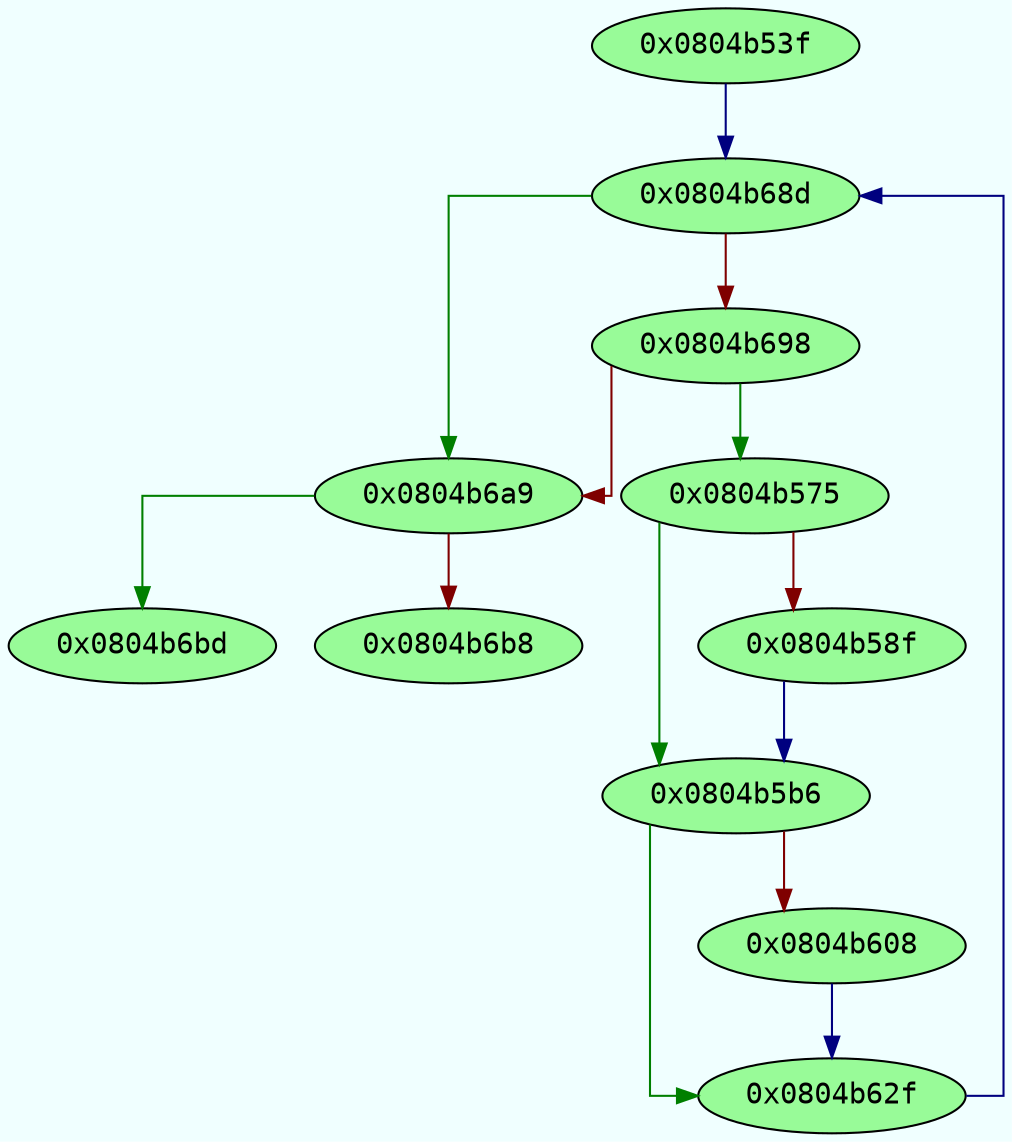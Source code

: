digraph code {
	graph [bgcolor=azure fontsize=8 fontname="Courier" splines="ortho"];
	node [fillcolor=gray style=filled];
	edge [arrowhead="normal"];
	"0x0804b53f" -> "0x0804b68d" [color="#00007f"];
	"0x0804b53f" [URL="sym.factor/0x0804b53f", fillcolor="palegreen",color="black", fontname="Courier",label="0x0804b53f"]
	"0x0804b575" -> "0x0804b5b6" [color="#007f00"];
	"0x0804b575" -> "0x0804b58f" [color="#7f0000"];
	"0x0804b575" [URL="sym.factor/0x0804b575", fillcolor="palegreen",color="black", fontname="Courier",label="0x0804b575"]
	"0x0804b58f" -> "0x0804b5b6" [color="#00007f"];
	"0x0804b58f" [URL="sym.factor/0x0804b58f", fillcolor="palegreen",color="black", fontname="Courier",label="0x0804b58f"]
	"0x0804b5b6" -> "0x0804b62f" [color="#007f00"];
	"0x0804b5b6" -> "0x0804b608" [color="#7f0000"];
	"0x0804b5b6" [URL="sym.factor/0x0804b5b6", fillcolor="palegreen",color="black", fontname="Courier",label="0x0804b5b6"]
	"0x0804b608" -> "0x0804b62f" [color="#00007f"];
	"0x0804b608" [URL="sym.factor/0x0804b608", fillcolor="palegreen",color="black", fontname="Courier",label="0x0804b608"]
	"0x0804b62f" -> "0x0804b68d" [color="#00007f"];
	"0x0804b62f" [URL="sym.factor/0x0804b62f", fillcolor="palegreen",color="black", fontname="Courier",label="0x0804b62f"]
	"0x0804b68d" -> "0x0804b6a9" [color="#007f00"];
	"0x0804b68d" -> "0x0804b698" [color="#7f0000"];
	"0x0804b68d" [URL="sym.factor/0x0804b68d", fillcolor="palegreen",color="black", fontname="Courier",label="0x0804b68d"]
	"0x0804b698" -> "0x0804b575" [color="#007f00"];
	"0x0804b698" -> "0x0804b6a9" [color="#7f0000"];
	"0x0804b698" [URL="sym.factor/0x0804b698", fillcolor="palegreen",color="black", fontname="Courier",label="0x0804b698"]
	"0x0804b6a9" -> "0x0804b6bd" [color="#007f00"];
	"0x0804b6a9" -> "0x0804b6b8" [color="#7f0000"];
	"0x0804b6a9" [URL="sym.factor/0x0804b6a9", fillcolor="palegreen",color="black", fontname="Courier",label="0x0804b6a9"]
	"0x0804b6b8" [URL="sym.factor/0x0804b6b8", fillcolor="palegreen",color="black", fontname="Courier",label="0x0804b6b8"]
	"0x0804b6bd" [URL="sym.factor/0x0804b6bd", fillcolor="palegreen",color="black", fontname="Courier",label="0x0804b6bd"]
}
